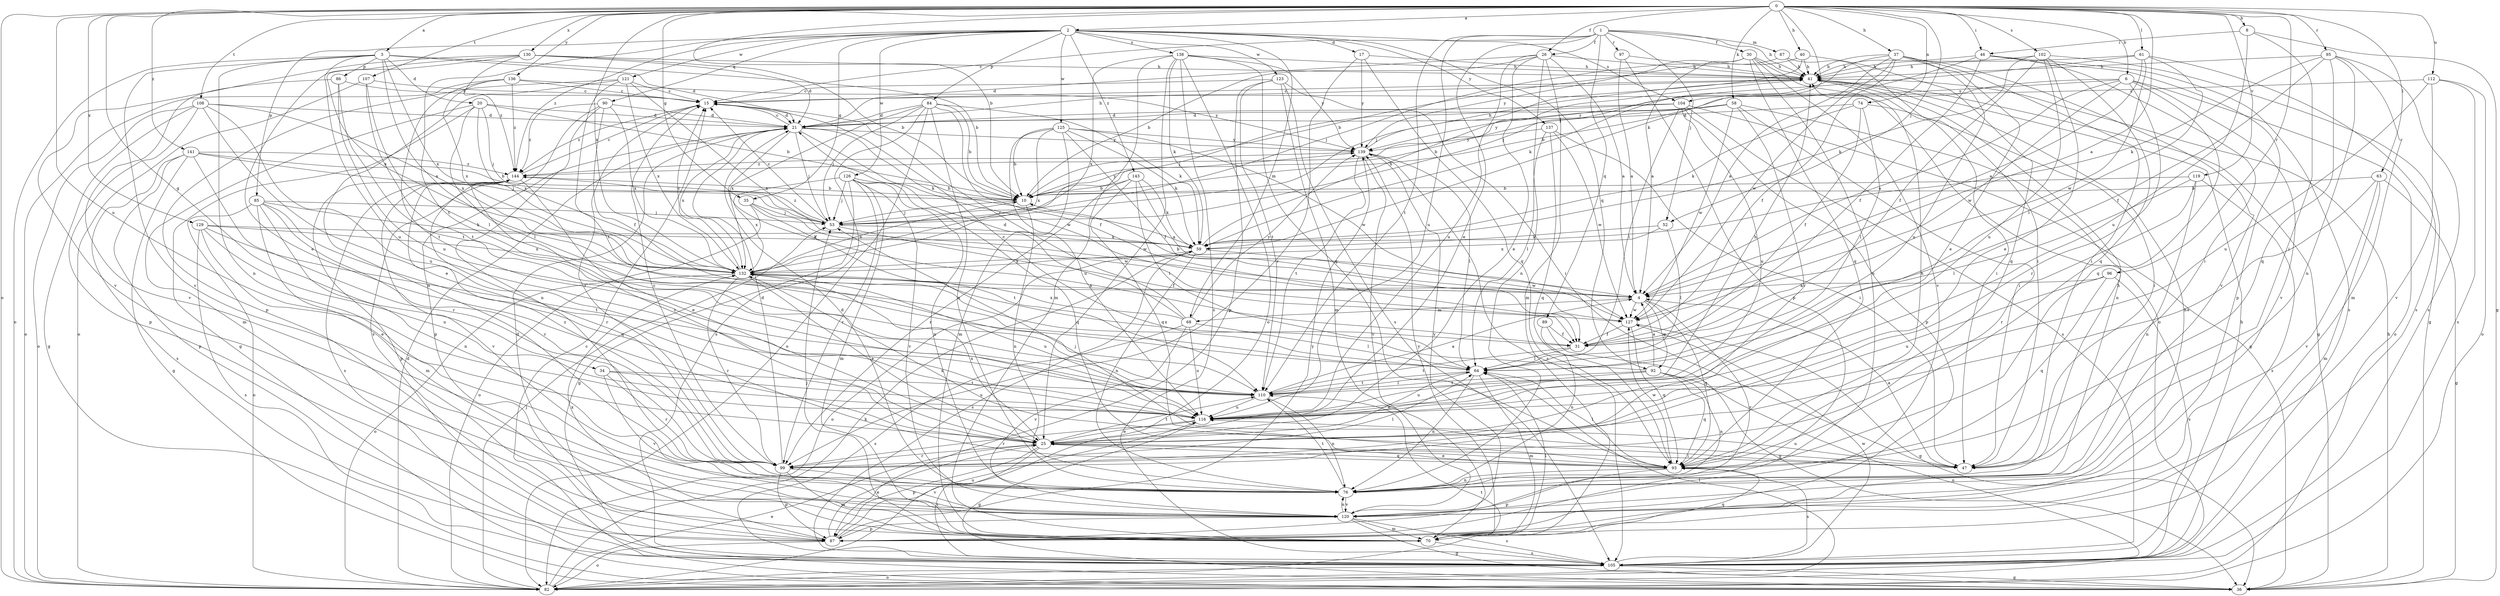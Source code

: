 strict digraph  {
0;
1;
2;
3;
4;
6;
8;
10;
15;
17;
20;
21;
25;
26;
30;
31;
34;
35;
36;
37;
40;
41;
46;
47;
52;
53;
58;
59;
61;
63;
64;
67;
68;
70;
74;
76;
82;
84;
85;
86;
87;
89;
90;
92;
93;
95;
96;
97;
99;
102;
104;
105;
107;
108;
110;
112;
116;
119;
120;
121;
123;
125;
126;
127;
129;
130;
132;
136;
137;
138;
139;
141;
143;
144;
0 -> 2  [label=a];
0 -> 3  [label=a];
0 -> 4  [label=a];
0 -> 6  [label=b];
0 -> 8  [label=b];
0 -> 10  [label=b];
0 -> 26  [label=f];
0 -> 34  [label=g];
0 -> 35  [label=g];
0 -> 37  [label=h];
0 -> 40  [label=h];
0 -> 46  [label=i];
0 -> 52  [label=j];
0 -> 58  [label=k];
0 -> 59  [label=k];
0 -> 61  [label=l];
0 -> 63  [label=l];
0 -> 74  [label=n];
0 -> 82  [label=o];
0 -> 95  [label=r];
0 -> 96  [label=r];
0 -> 102  [label=s];
0 -> 107  [label=t];
0 -> 108  [label=t];
0 -> 112  [label=u];
0 -> 116  [label=u];
0 -> 119  [label=v];
0 -> 129  [label=x];
0 -> 130  [label=x];
0 -> 132  [label=x];
0 -> 136  [label=y];
0 -> 141  [label=z];
1 -> 15  [label=c];
1 -> 25  [label=e];
1 -> 26  [label=f];
1 -> 30  [label=f];
1 -> 41  [label=h];
1 -> 52  [label=j];
1 -> 67  [label=m];
1 -> 89  [label=q];
1 -> 97  [label=r];
1 -> 110  [label=t];
1 -> 116  [label=u];
2 -> 17  [label=d];
2 -> 35  [label=g];
2 -> 68  [label=m];
2 -> 84  [label=p];
2 -> 85  [label=p];
2 -> 90  [label=q];
2 -> 92  [label=q];
2 -> 104  [label=s];
2 -> 110  [label=t];
2 -> 121  [label=w];
2 -> 123  [label=w];
2 -> 125  [label=w];
2 -> 126  [label=w];
2 -> 137  [label=y];
2 -> 138  [label=y];
2 -> 143  [label=z];
2 -> 144  [label=z];
3 -> 4  [label=a];
3 -> 10  [label=b];
3 -> 20  [label=d];
3 -> 21  [label=d];
3 -> 76  [label=n];
3 -> 82  [label=o];
3 -> 86  [label=p];
3 -> 116  [label=u];
3 -> 120  [label=v];
3 -> 132  [label=x];
4 -> 10  [label=b];
4 -> 68  [label=m];
4 -> 92  [label=q];
4 -> 93  [label=q];
4 -> 120  [label=v];
4 -> 127  [label=w];
6 -> 4  [label=a];
6 -> 10  [label=b];
6 -> 82  [label=o];
6 -> 93  [label=q];
6 -> 99  [label=r];
6 -> 104  [label=s];
6 -> 120  [label=v];
6 -> 127  [label=w];
8 -> 36  [label=g];
8 -> 46  [label=i];
8 -> 47  [label=i];
8 -> 116  [label=u];
10 -> 53  [label=j];
10 -> 76  [label=n];
10 -> 139  [label=y];
15 -> 21  [label=d];
15 -> 99  [label=r];
15 -> 144  [label=z];
17 -> 41  [label=h];
17 -> 93  [label=q];
17 -> 99  [label=r];
17 -> 139  [label=y];
20 -> 10  [label=b];
20 -> 21  [label=d];
20 -> 36  [label=g];
20 -> 53  [label=j];
20 -> 64  [label=l];
20 -> 70  [label=m];
20 -> 132  [label=x];
21 -> 15  [label=c];
21 -> 31  [label=f];
21 -> 41  [label=h];
21 -> 53  [label=j];
21 -> 59  [label=k];
21 -> 87  [label=p];
21 -> 127  [label=w];
21 -> 132  [label=x];
21 -> 139  [label=y];
25 -> 47  [label=i];
25 -> 87  [label=p];
25 -> 93  [label=q];
25 -> 99  [label=r];
25 -> 105  [label=s];
25 -> 110  [label=t];
25 -> 132  [label=x];
25 -> 144  [label=z];
26 -> 4  [label=a];
26 -> 10  [label=b];
26 -> 21  [label=d];
26 -> 25  [label=e];
26 -> 41  [label=h];
26 -> 70  [label=m];
26 -> 76  [label=n];
26 -> 116  [label=u];
30 -> 4  [label=a];
30 -> 41  [label=h];
30 -> 53  [label=j];
30 -> 76  [label=n];
30 -> 82  [label=o];
30 -> 93  [label=q];
30 -> 120  [label=v];
31 -> 64  [label=l];
31 -> 110  [label=t];
34 -> 99  [label=r];
34 -> 110  [label=t];
34 -> 116  [label=u];
34 -> 120  [label=v];
35 -> 53  [label=j];
35 -> 82  [label=o];
35 -> 110  [label=t];
35 -> 127  [label=w];
36 -> 15  [label=c];
36 -> 41  [label=h];
37 -> 4  [label=a];
37 -> 25  [label=e];
37 -> 31  [label=f];
37 -> 41  [label=h];
37 -> 47  [label=i];
37 -> 59  [label=k];
37 -> 116  [label=u];
37 -> 120  [label=v];
37 -> 127  [label=w];
40 -> 10  [label=b];
40 -> 41  [label=h];
40 -> 53  [label=j];
40 -> 93  [label=q];
41 -> 15  [label=c];
41 -> 36  [label=g];
41 -> 47  [label=i];
46 -> 31  [label=f];
46 -> 41  [label=h];
46 -> 47  [label=i];
46 -> 53  [label=j];
46 -> 87  [label=p];
46 -> 105  [label=s];
47 -> 4  [label=a];
47 -> 53  [label=j];
47 -> 116  [label=u];
47 -> 132  [label=x];
52 -> 59  [label=k];
52 -> 64  [label=l];
52 -> 132  [label=x];
53 -> 15  [label=c];
53 -> 31  [label=f];
53 -> 59  [label=k];
53 -> 144  [label=z];
58 -> 10  [label=b];
58 -> 21  [label=d];
58 -> 47  [label=i];
58 -> 76  [label=n];
58 -> 99  [label=r];
58 -> 127  [label=w];
58 -> 139  [label=y];
59 -> 41  [label=h];
59 -> 76  [label=n];
59 -> 82  [label=o];
59 -> 105  [label=s];
59 -> 127  [label=w];
59 -> 132  [label=x];
61 -> 4  [label=a];
61 -> 41  [label=h];
61 -> 64  [label=l];
61 -> 105  [label=s];
61 -> 127  [label=w];
61 -> 144  [label=z];
63 -> 10  [label=b];
63 -> 25  [label=e];
63 -> 36  [label=g];
63 -> 70  [label=m];
63 -> 120  [label=v];
64 -> 15  [label=c];
64 -> 25  [label=e];
64 -> 70  [label=m];
64 -> 76  [label=n];
64 -> 110  [label=t];
67 -> 41  [label=h];
67 -> 47  [label=i];
67 -> 139  [label=y];
68 -> 15  [label=c];
68 -> 21  [label=d];
68 -> 64  [label=l];
68 -> 105  [label=s];
68 -> 116  [label=u];
68 -> 120  [label=v];
68 -> 132  [label=x];
68 -> 139  [label=y];
70 -> 53  [label=j];
70 -> 64  [label=l];
70 -> 93  [label=q];
70 -> 105  [label=s];
70 -> 132  [label=x];
70 -> 139  [label=y];
74 -> 21  [label=d];
74 -> 31  [label=f];
74 -> 47  [label=i];
74 -> 59  [label=k];
74 -> 64  [label=l];
76 -> 21  [label=d];
76 -> 41  [label=h];
76 -> 110  [label=t];
76 -> 120  [label=v];
82 -> 21  [label=d];
82 -> 25  [label=e];
82 -> 53  [label=j];
82 -> 59  [label=k];
82 -> 64  [label=l];
82 -> 110  [label=t];
84 -> 10  [label=b];
84 -> 21  [label=d];
84 -> 31  [label=f];
84 -> 53  [label=j];
84 -> 59  [label=k];
84 -> 76  [label=n];
84 -> 82  [label=o];
84 -> 105  [label=s];
84 -> 132  [label=x];
85 -> 53  [label=j];
85 -> 59  [label=k];
85 -> 70  [label=m];
85 -> 76  [label=n];
85 -> 82  [label=o];
85 -> 93  [label=q];
85 -> 99  [label=r];
86 -> 15  [label=c];
86 -> 110  [label=t];
86 -> 116  [label=u];
86 -> 120  [label=v];
87 -> 21  [label=d];
87 -> 25  [label=e];
87 -> 41  [label=h];
87 -> 82  [label=o];
87 -> 116  [label=u];
87 -> 139  [label=y];
89 -> 31  [label=f];
89 -> 36  [label=g];
89 -> 76  [label=n];
90 -> 21  [label=d];
90 -> 31  [label=f];
90 -> 76  [label=n];
90 -> 105  [label=s];
90 -> 132  [label=x];
90 -> 144  [label=z];
92 -> 4  [label=a];
92 -> 76  [label=n];
92 -> 82  [label=o];
92 -> 93  [label=q];
92 -> 110  [label=t];
92 -> 116  [label=u];
92 -> 132  [label=x];
93 -> 25  [label=e];
93 -> 41  [label=h];
93 -> 64  [label=l];
93 -> 76  [label=n];
93 -> 87  [label=p];
93 -> 105  [label=s];
93 -> 127  [label=w];
95 -> 31  [label=f];
95 -> 41  [label=h];
95 -> 59  [label=k];
95 -> 70  [label=m];
95 -> 76  [label=n];
95 -> 93  [label=q];
95 -> 105  [label=s];
96 -> 4  [label=a];
96 -> 93  [label=q];
96 -> 105  [label=s];
96 -> 116  [label=u];
97 -> 4  [label=a];
97 -> 41  [label=h];
97 -> 87  [label=p];
99 -> 15  [label=c];
99 -> 21  [label=d];
99 -> 64  [label=l];
99 -> 70  [label=m];
99 -> 87  [label=p];
99 -> 120  [label=v];
99 -> 144  [label=z];
102 -> 25  [label=e];
102 -> 31  [label=f];
102 -> 36  [label=g];
102 -> 41  [label=h];
102 -> 59  [label=k];
102 -> 93  [label=q];
102 -> 116  [label=u];
104 -> 21  [label=d];
104 -> 36  [label=g];
104 -> 53  [label=j];
104 -> 64  [label=l];
104 -> 87  [label=p];
104 -> 105  [label=s];
104 -> 116  [label=u];
105 -> 36  [label=g];
105 -> 41  [label=h];
105 -> 82  [label=o];
105 -> 127  [label=w];
107 -> 15  [label=c];
107 -> 64  [label=l];
107 -> 82  [label=o];
107 -> 110  [label=t];
108 -> 21  [label=d];
108 -> 25  [label=e];
108 -> 36  [label=g];
108 -> 82  [label=o];
108 -> 87  [label=p];
108 -> 116  [label=u];
108 -> 132  [label=x];
110 -> 4  [label=a];
110 -> 41  [label=h];
110 -> 64  [label=l];
110 -> 76  [label=n];
110 -> 116  [label=u];
112 -> 15  [label=c];
112 -> 82  [label=o];
112 -> 105  [label=s];
112 -> 116  [label=u];
112 -> 120  [label=v];
116 -> 25  [label=e];
116 -> 36  [label=g];
116 -> 99  [label=r];
119 -> 10  [label=b];
119 -> 64  [label=l];
119 -> 76  [label=n];
119 -> 99  [label=r];
119 -> 105  [label=s];
120 -> 36  [label=g];
120 -> 70  [label=m];
120 -> 76  [label=n];
120 -> 87  [label=p];
120 -> 105  [label=s];
120 -> 139  [label=y];
121 -> 4  [label=a];
121 -> 15  [label=c];
121 -> 76  [label=n];
121 -> 87  [label=p];
121 -> 110  [label=t];
121 -> 132  [label=x];
123 -> 15  [label=c];
123 -> 47  [label=i];
123 -> 70  [label=m];
123 -> 87  [label=p];
123 -> 105  [label=s];
123 -> 110  [label=t];
125 -> 10  [label=b];
125 -> 31  [label=f];
125 -> 59  [label=k];
125 -> 70  [label=m];
125 -> 116  [label=u];
125 -> 127  [label=w];
125 -> 132  [label=x];
125 -> 139  [label=y];
126 -> 10  [label=b];
126 -> 36  [label=g];
126 -> 53  [label=j];
126 -> 70  [label=m];
126 -> 76  [label=n];
126 -> 93  [label=q];
126 -> 99  [label=r];
126 -> 120  [label=v];
126 -> 132  [label=x];
127 -> 31  [label=f];
127 -> 36  [label=g];
127 -> 93  [label=q];
129 -> 25  [label=e];
129 -> 59  [label=k];
129 -> 105  [label=s];
129 -> 110  [label=t];
129 -> 116  [label=u];
129 -> 132  [label=x];
130 -> 10  [label=b];
130 -> 21  [label=d];
130 -> 25  [label=e];
130 -> 41  [label=h];
130 -> 120  [label=v];
130 -> 132  [label=x];
130 -> 144  [label=z];
132 -> 4  [label=a];
132 -> 10  [label=b];
132 -> 15  [label=c];
132 -> 25  [label=e];
132 -> 82  [label=o];
132 -> 99  [label=r];
132 -> 116  [label=u];
136 -> 15  [label=c];
136 -> 82  [label=o];
136 -> 110  [label=t];
136 -> 132  [label=x];
136 -> 139  [label=y];
136 -> 144  [label=z];
137 -> 47  [label=i];
137 -> 64  [label=l];
137 -> 93  [label=q];
137 -> 127  [label=w];
137 -> 139  [label=y];
138 -> 41  [label=h];
138 -> 59  [label=k];
138 -> 70  [label=m];
138 -> 82  [label=o];
138 -> 93  [label=q];
138 -> 105  [label=s];
138 -> 132  [label=x];
138 -> 139  [label=y];
138 -> 25  [label=w];
139 -> 41  [label=h];
139 -> 64  [label=l];
139 -> 105  [label=s];
139 -> 110  [label=t];
139 -> 120  [label=v];
139 -> 144  [label=z];
141 -> 10  [label=b];
141 -> 36  [label=g];
141 -> 53  [label=j];
141 -> 87  [label=p];
141 -> 99  [label=r];
141 -> 105  [label=s];
141 -> 144  [label=z];
143 -> 4  [label=a];
143 -> 10  [label=b];
143 -> 59  [label=k];
143 -> 64  [label=l];
143 -> 93  [label=q];
143 -> 99  [label=r];
144 -> 10  [label=b];
144 -> 15  [label=c];
144 -> 25  [label=e];
144 -> 87  [label=p];
144 -> 99  [label=r];
144 -> 105  [label=s];
144 -> 120  [label=v];
}

